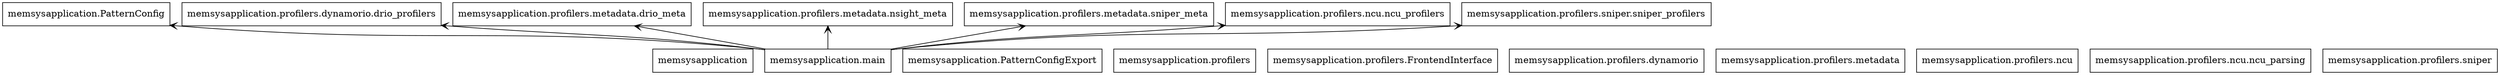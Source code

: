 digraph "packages_MemSysApps" {
rankdir=BT
charset="utf-8"
"memsysapplication" [color="black", label=<memsysapplication>, shape="box", style="solid"];
"memsysapplication.PatternConfig" [color="black", label=<memsysapplication.PatternConfig>, shape="box", style="solid"];
"memsysapplication.PatternConfigExport" [color="black", label=<memsysapplication.PatternConfigExport>, shape="box", style="solid"];
"memsysapplication.main" [color="black", label=<memsysapplication.main>, shape="box", style="solid"];
"memsysapplication.profilers" [color="black", label=<memsysapplication.profilers>, shape="box", style="solid"];
"memsysapplication.profilers.FrontendInterface" [color="black", label=<memsysapplication.profilers.FrontendInterface>, shape="box", style="solid"];
"memsysapplication.profilers.dynamorio" [color="black", label=<memsysapplication.profilers.dynamorio>, shape="box", style="solid"];
"memsysapplication.profilers.dynamorio.drio_profilers" [color="black", label=<memsysapplication.profilers.dynamorio.drio_profilers>, shape="box", style="solid"];
"memsysapplication.profilers.metadata" [color="black", label=<memsysapplication.profilers.metadata>, shape="box", style="solid"];
"memsysapplication.profilers.metadata.drio_meta" [color="black", label=<memsysapplication.profilers.metadata.drio_meta>, shape="box", style="solid"];
"memsysapplication.profilers.metadata.nsight_meta" [color="black", label=<memsysapplication.profilers.metadata.nsight_meta>, shape="box", style="solid"];
"memsysapplication.profilers.metadata.sniper_meta" [color="black", label=<memsysapplication.profilers.metadata.sniper_meta>, shape="box", style="solid"];
"memsysapplication.profilers.ncu" [color="black", label=<memsysapplication.profilers.ncu>, shape="box", style="solid"];
"memsysapplication.profilers.ncu.ncu_parsing" [color="black", label=<memsysapplication.profilers.ncu.ncu_parsing>, shape="box", style="solid"];
"memsysapplication.profilers.ncu.ncu_profilers" [color="black", label=<memsysapplication.profilers.ncu.ncu_profilers>, shape="box", style="solid"];
"memsysapplication.profilers.sniper" [color="black", label=<memsysapplication.profilers.sniper>, shape="box", style="solid"];
"memsysapplication.profilers.sniper.sniper_profilers" [color="black", label=<memsysapplication.profilers.sniper.sniper_profilers>, shape="box", style="solid"];
"memsysapplication.main" -> "memsysapplication.PatternConfig" [arrowhead="open", arrowtail="none"];
"memsysapplication.main" -> "memsysapplication.profilers.dynamorio.drio_profilers" [arrowhead="open", arrowtail="none"];
"memsysapplication.main" -> "memsysapplication.profilers.metadata.drio_meta" [arrowhead="open", arrowtail="none"];
"memsysapplication.main" -> "memsysapplication.profilers.metadata.nsight_meta" [arrowhead="open", arrowtail="none"];
"memsysapplication.main" -> "memsysapplication.profilers.metadata.sniper_meta" [arrowhead="open", arrowtail="none"];
"memsysapplication.main" -> "memsysapplication.profilers.ncu.ncu_profilers" [arrowhead="open", arrowtail="none"];
"memsysapplication.main" -> "memsysapplication.profilers.sniper.sniper_profilers" [arrowhead="open", arrowtail="none"];
}
